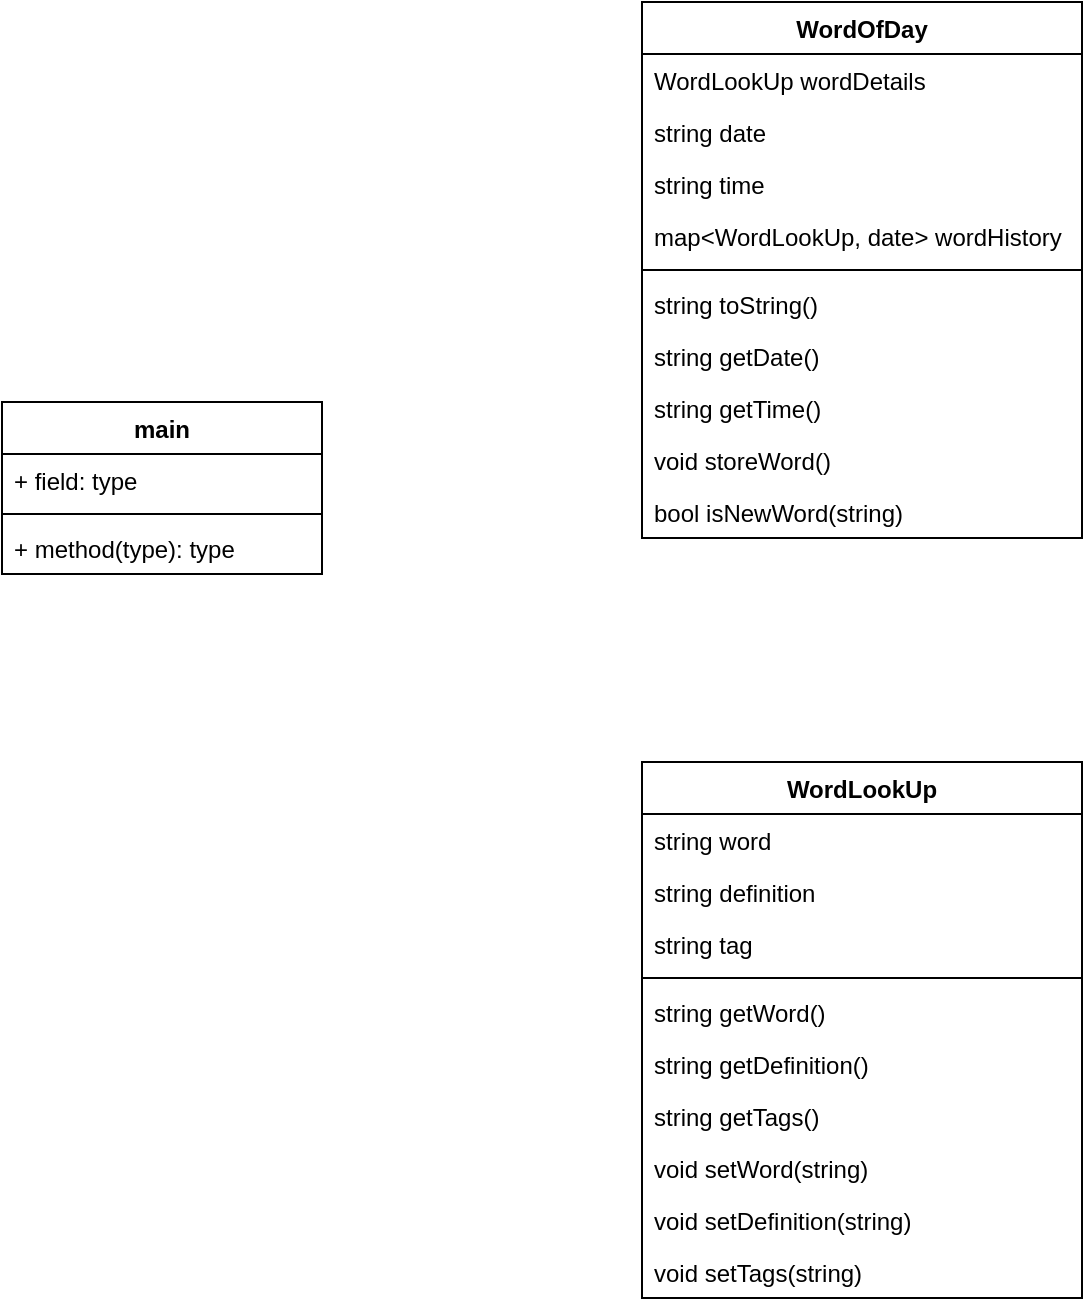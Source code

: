 <mxfile version="13.9.9" type="device"><diagram id="C5RBs43oDa-KdzZeNtuy" name="Page-1"><mxGraphModel dx="580" dy="875" grid="1" gridSize="10" guides="1" tooltips="1" connect="1" arrows="1" fold="1" page="1" pageScale="1" pageWidth="827" pageHeight="1169" math="0" shadow="0"><root><mxCell id="WIyWlLk6GJQsqaUBKTNV-0"/><mxCell id="WIyWlLk6GJQsqaUBKTNV-1" parent="WIyWlLk6GJQsqaUBKTNV-0"/><mxCell id="DddmbowoWdA45k3jyRR0-8" value="main" style="swimlane;fontStyle=1;align=center;verticalAlign=top;childLayout=stackLayout;horizontal=1;startSize=26;horizontalStack=0;resizeParent=1;resizeParentMax=0;resizeLast=0;collapsible=1;marginBottom=0;" vertex="1" parent="WIyWlLk6GJQsqaUBKTNV-1"><mxGeometry x="80" y="240" width="160" height="86" as="geometry"/></mxCell><mxCell id="DddmbowoWdA45k3jyRR0-9" value="+ field: type" style="text;strokeColor=none;fillColor=none;align=left;verticalAlign=top;spacingLeft=4;spacingRight=4;overflow=hidden;rotatable=0;points=[[0,0.5],[1,0.5]];portConstraint=eastwest;" vertex="1" parent="DddmbowoWdA45k3jyRR0-8"><mxGeometry y="26" width="160" height="26" as="geometry"/></mxCell><mxCell id="DddmbowoWdA45k3jyRR0-10" value="" style="line;strokeWidth=1;fillColor=none;align=left;verticalAlign=middle;spacingTop=-1;spacingLeft=3;spacingRight=3;rotatable=0;labelPosition=right;points=[];portConstraint=eastwest;" vertex="1" parent="DddmbowoWdA45k3jyRR0-8"><mxGeometry y="52" width="160" height="8" as="geometry"/></mxCell><mxCell id="DddmbowoWdA45k3jyRR0-11" value="+ method(type): type" style="text;strokeColor=none;fillColor=none;align=left;verticalAlign=top;spacingLeft=4;spacingRight=4;overflow=hidden;rotatable=0;points=[[0,0.5],[1,0.5]];portConstraint=eastwest;" vertex="1" parent="DddmbowoWdA45k3jyRR0-8"><mxGeometry y="60" width="160" height="26" as="geometry"/></mxCell><mxCell id="DddmbowoWdA45k3jyRR0-12" value="WordOfDay" style="swimlane;fontStyle=1;align=center;verticalAlign=top;childLayout=stackLayout;horizontal=1;startSize=26;horizontalStack=0;resizeParent=1;resizeParentMax=0;resizeLast=0;collapsible=1;marginBottom=0;" vertex="1" parent="WIyWlLk6GJQsqaUBKTNV-1"><mxGeometry x="400" y="40" width="220" height="268" as="geometry"/></mxCell><mxCell id="DddmbowoWdA45k3jyRR0-13" value="WordLookUp wordDetails" style="text;strokeColor=none;fillColor=none;align=left;verticalAlign=top;spacingLeft=4;spacingRight=4;overflow=hidden;rotatable=0;points=[[0,0.5],[1,0.5]];portConstraint=eastwest;" vertex="1" parent="DddmbowoWdA45k3jyRR0-12"><mxGeometry y="26" width="220" height="26" as="geometry"/></mxCell><mxCell id="DddmbowoWdA45k3jyRR0-17" value="string date" style="text;strokeColor=none;fillColor=none;align=left;verticalAlign=top;spacingLeft=4;spacingRight=4;overflow=hidden;rotatable=0;points=[[0,0.5],[1,0.5]];portConstraint=eastwest;" vertex="1" parent="DddmbowoWdA45k3jyRR0-12"><mxGeometry y="52" width="220" height="26" as="geometry"/></mxCell><mxCell id="DddmbowoWdA45k3jyRR0-18" value="string time" style="text;strokeColor=none;fillColor=none;align=left;verticalAlign=top;spacingLeft=4;spacingRight=4;overflow=hidden;rotatable=0;points=[[0,0.5],[1,0.5]];portConstraint=eastwest;" vertex="1" parent="DddmbowoWdA45k3jyRR0-12"><mxGeometry y="78" width="220" height="26" as="geometry"/></mxCell><mxCell id="DddmbowoWdA45k3jyRR0-16" value="map&lt;WordLookUp, date&gt; wordHistory" style="text;strokeColor=none;fillColor=none;align=left;verticalAlign=top;spacingLeft=4;spacingRight=4;overflow=hidden;rotatable=0;points=[[0,0.5],[1,0.5]];portConstraint=eastwest;" vertex="1" parent="DddmbowoWdA45k3jyRR0-12"><mxGeometry y="104" width="220" height="26" as="geometry"/></mxCell><mxCell id="DddmbowoWdA45k3jyRR0-14" value="" style="line;strokeWidth=1;fillColor=none;align=left;verticalAlign=middle;spacingTop=-1;spacingLeft=3;spacingRight=3;rotatable=0;labelPosition=right;points=[];portConstraint=eastwest;" vertex="1" parent="DddmbowoWdA45k3jyRR0-12"><mxGeometry y="130" width="220" height="8" as="geometry"/></mxCell><mxCell id="DddmbowoWdA45k3jyRR0-15" value="string toString()" style="text;strokeColor=none;fillColor=none;align=left;verticalAlign=top;spacingLeft=4;spacingRight=4;overflow=hidden;rotatable=0;points=[[0,0.5],[1,0.5]];portConstraint=eastwest;" vertex="1" parent="DddmbowoWdA45k3jyRR0-12"><mxGeometry y="138" width="220" height="26" as="geometry"/></mxCell><mxCell id="DddmbowoWdA45k3jyRR0-19" value="string getDate()" style="text;strokeColor=none;fillColor=none;align=left;verticalAlign=top;spacingLeft=4;spacingRight=4;overflow=hidden;rotatable=0;points=[[0,0.5],[1,0.5]];portConstraint=eastwest;" vertex="1" parent="DddmbowoWdA45k3jyRR0-12"><mxGeometry y="164" width="220" height="26" as="geometry"/></mxCell><mxCell id="DddmbowoWdA45k3jyRR0-22" value="string getTime()" style="text;strokeColor=none;fillColor=none;align=left;verticalAlign=top;spacingLeft=4;spacingRight=4;overflow=hidden;rotatable=0;points=[[0,0.5],[1,0.5]];portConstraint=eastwest;" vertex="1" parent="DddmbowoWdA45k3jyRR0-12"><mxGeometry y="190" width="220" height="26" as="geometry"/></mxCell><mxCell id="DddmbowoWdA45k3jyRR0-21" value="void storeWord()" style="text;strokeColor=none;fillColor=none;align=left;verticalAlign=top;spacingLeft=4;spacingRight=4;overflow=hidden;rotatable=0;points=[[0,0.5],[1,0.5]];portConstraint=eastwest;" vertex="1" parent="DddmbowoWdA45k3jyRR0-12"><mxGeometry y="216" width="220" height="26" as="geometry"/></mxCell><mxCell id="DddmbowoWdA45k3jyRR0-20" value="bool isNewWord(string)" style="text;strokeColor=none;fillColor=none;align=left;verticalAlign=top;spacingLeft=4;spacingRight=4;overflow=hidden;rotatable=0;points=[[0,0.5],[1,0.5]];portConstraint=eastwest;" vertex="1" parent="DddmbowoWdA45k3jyRR0-12"><mxGeometry y="242" width="220" height="26" as="geometry"/></mxCell><mxCell id="DddmbowoWdA45k3jyRR0-23" value="WordLookUp" style="swimlane;fontStyle=1;align=center;verticalAlign=top;childLayout=stackLayout;horizontal=1;startSize=26;horizontalStack=0;resizeParent=1;resizeParentMax=0;resizeLast=0;collapsible=1;marginBottom=0;" vertex="1" parent="WIyWlLk6GJQsqaUBKTNV-1"><mxGeometry x="400" y="420" width="220" height="268" as="geometry"/></mxCell><mxCell id="DddmbowoWdA45k3jyRR0-24" value="string word" style="text;strokeColor=none;fillColor=none;align=left;verticalAlign=top;spacingLeft=4;spacingRight=4;overflow=hidden;rotatable=0;points=[[0,0.5],[1,0.5]];portConstraint=eastwest;" vertex="1" parent="DddmbowoWdA45k3jyRR0-23"><mxGeometry y="26" width="220" height="26" as="geometry"/></mxCell><mxCell id="DddmbowoWdA45k3jyRR0-28" value="string definition" style="text;strokeColor=none;fillColor=none;align=left;verticalAlign=top;spacingLeft=4;spacingRight=4;overflow=hidden;rotatable=0;points=[[0,0.5],[1,0.5]];portConstraint=eastwest;" vertex="1" parent="DddmbowoWdA45k3jyRR0-23"><mxGeometry y="52" width="220" height="26" as="geometry"/></mxCell><mxCell id="DddmbowoWdA45k3jyRR0-27" value="string tag" style="text;strokeColor=none;fillColor=none;align=left;verticalAlign=top;spacingLeft=4;spacingRight=4;overflow=hidden;rotatable=0;points=[[0,0.5],[1,0.5]];portConstraint=eastwest;" vertex="1" parent="DddmbowoWdA45k3jyRR0-23"><mxGeometry y="78" width="220" height="26" as="geometry"/></mxCell><mxCell id="DddmbowoWdA45k3jyRR0-25" value="" style="line;strokeWidth=1;fillColor=none;align=left;verticalAlign=middle;spacingTop=-1;spacingLeft=3;spacingRight=3;rotatable=0;labelPosition=right;points=[];portConstraint=eastwest;" vertex="1" parent="DddmbowoWdA45k3jyRR0-23"><mxGeometry y="104" width="220" height="8" as="geometry"/></mxCell><mxCell id="DddmbowoWdA45k3jyRR0-26" value="string getWord()" style="text;strokeColor=none;fillColor=none;align=left;verticalAlign=top;spacingLeft=4;spacingRight=4;overflow=hidden;rotatable=0;points=[[0,0.5],[1,0.5]];portConstraint=eastwest;" vertex="1" parent="DddmbowoWdA45k3jyRR0-23"><mxGeometry y="112" width="220" height="26" as="geometry"/></mxCell><mxCell id="DddmbowoWdA45k3jyRR0-31" value="string getDefinition()" style="text;strokeColor=none;fillColor=none;align=left;verticalAlign=top;spacingLeft=4;spacingRight=4;overflow=hidden;rotatable=0;points=[[0,0.5],[1,0.5]];portConstraint=eastwest;" vertex="1" parent="DddmbowoWdA45k3jyRR0-23"><mxGeometry y="138" width="220" height="26" as="geometry"/></mxCell><mxCell id="DddmbowoWdA45k3jyRR0-33" value="string getTags()" style="text;strokeColor=none;fillColor=none;align=left;verticalAlign=top;spacingLeft=4;spacingRight=4;overflow=hidden;rotatable=0;points=[[0,0.5],[1,0.5]];portConstraint=eastwest;" vertex="1" parent="DddmbowoWdA45k3jyRR0-23"><mxGeometry y="164" width="220" height="26" as="geometry"/></mxCell><mxCell id="DddmbowoWdA45k3jyRR0-32" value="void setWord(string)" style="text;strokeColor=none;fillColor=none;align=left;verticalAlign=top;spacingLeft=4;spacingRight=4;overflow=hidden;rotatable=0;points=[[0,0.5],[1,0.5]];portConstraint=eastwest;" vertex="1" parent="DddmbowoWdA45k3jyRR0-23"><mxGeometry y="190" width="220" height="26" as="geometry"/></mxCell><mxCell id="DddmbowoWdA45k3jyRR0-30" value="void setDefinition(string)" style="text;strokeColor=none;fillColor=none;align=left;verticalAlign=top;spacingLeft=4;spacingRight=4;overflow=hidden;rotatable=0;points=[[0,0.5],[1,0.5]];portConstraint=eastwest;" vertex="1" parent="DddmbowoWdA45k3jyRR0-23"><mxGeometry y="216" width="220" height="26" as="geometry"/></mxCell><mxCell id="DddmbowoWdA45k3jyRR0-29" value="void setTags(string)" style="text;strokeColor=none;fillColor=none;align=left;verticalAlign=top;spacingLeft=4;spacingRight=4;overflow=hidden;rotatable=0;points=[[0,0.5],[1,0.5]];portConstraint=eastwest;" vertex="1" parent="DddmbowoWdA45k3jyRR0-23"><mxGeometry y="242" width="220" height="26" as="geometry"/></mxCell></root></mxGraphModel></diagram></mxfile>